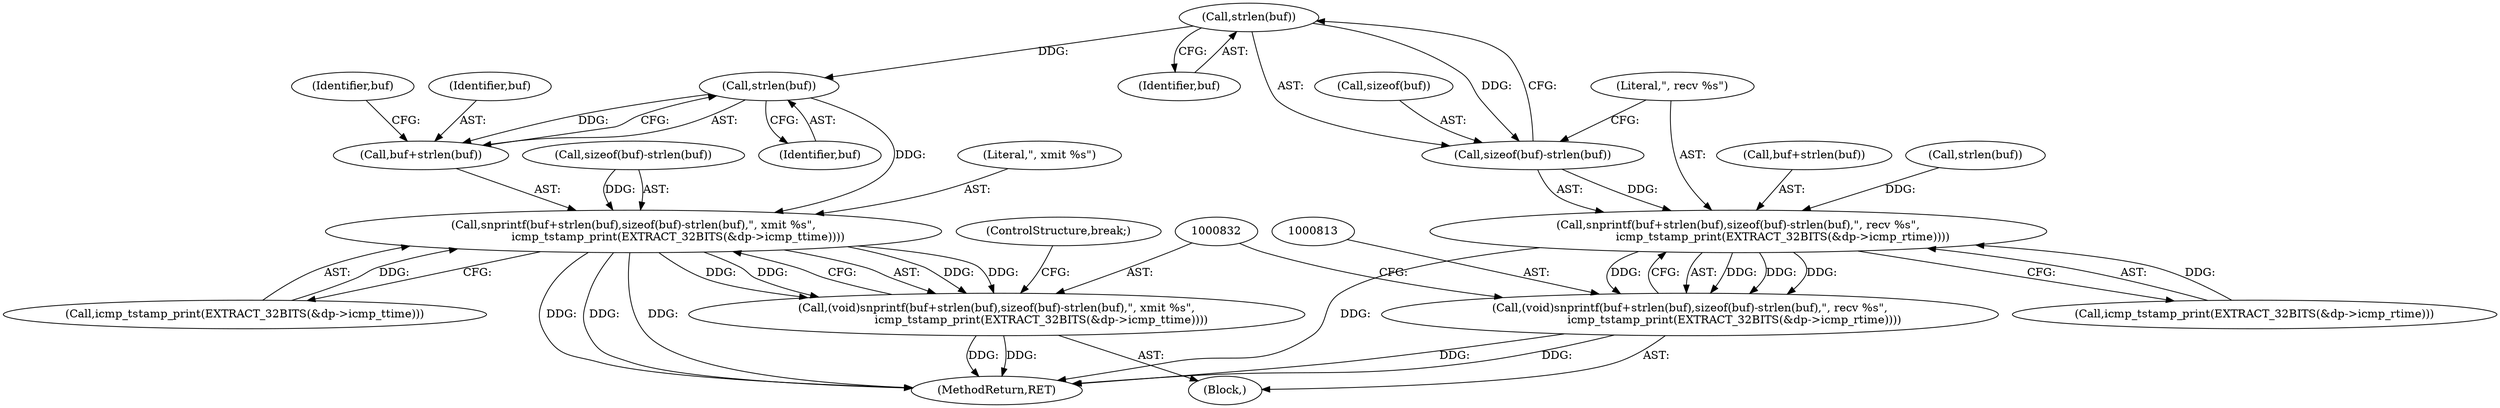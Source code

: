 digraph "0_tcpdump_8509ef02eceb2bbb479cea10fe4a7ec6395f1a8b@API" {
"1000822" [label="(Call,strlen(buf))"];
"1000819" [label="(Call,sizeof(buf)-strlen(buf))"];
"1000814" [label="(Call,snprintf(buf+strlen(buf),sizeof(buf)-strlen(buf),\", recv %s\",\n                         icmp_tstamp_print(EXTRACT_32BITS(&dp->icmp_rtime))))"];
"1000812" [label="(Call,(void)snprintf(buf+strlen(buf),sizeof(buf)-strlen(buf),\", recv %s\",\n                         icmp_tstamp_print(EXTRACT_32BITS(&dp->icmp_rtime))))"];
"1000836" [label="(Call,strlen(buf))"];
"1000833" [label="(Call,snprintf(buf+strlen(buf),sizeof(buf)-strlen(buf),\", xmit %s\",\n                         icmp_tstamp_print(EXTRACT_32BITS(&dp->icmp_ttime))))"];
"1000831" [label="(Call,(void)snprintf(buf+strlen(buf),sizeof(buf)-strlen(buf),\", xmit %s\",\n                         icmp_tstamp_print(EXTRACT_32BITS(&dp->icmp_ttime))))"];
"1000834" [label="(Call,buf+strlen(buf))"];
"1000819" [label="(Call,sizeof(buf)-strlen(buf))"];
"1000812" [label="(Call,(void)snprintf(buf+strlen(buf),sizeof(buf)-strlen(buf),\", recv %s\",\n                         icmp_tstamp_print(EXTRACT_32BITS(&dp->icmp_rtime))))"];
"1000850" [label="(ControlStructure,break;)"];
"1000824" [label="(Literal,\", recv %s\")"];
"1000825" [label="(Call,icmp_tstamp_print(EXTRACT_32BITS(&dp->icmp_rtime)))"];
"1000820" [label="(Call,sizeof(buf))"];
"1000814" [label="(Call,snprintf(buf+strlen(buf),sizeof(buf)-strlen(buf),\", recv %s\",\n                         icmp_tstamp_print(EXTRACT_32BITS(&dp->icmp_rtime))))"];
"1001265" [label="(MethodReturn,RET)"];
"1000822" [label="(Call,strlen(buf))"];
"1000840" [label="(Identifier,buf)"];
"1000834" [label="(Call,buf+strlen(buf))"];
"1000843" [label="(Literal,\", xmit %s\")"];
"1000162" [label="(Block,)"];
"1000836" [label="(Call,strlen(buf))"];
"1000835" [label="(Identifier,buf)"];
"1000838" [label="(Call,sizeof(buf)-strlen(buf))"];
"1000831" [label="(Call,(void)snprintf(buf+strlen(buf),sizeof(buf)-strlen(buf),\", xmit %s\",\n                         icmp_tstamp_print(EXTRACT_32BITS(&dp->icmp_ttime))))"];
"1000815" [label="(Call,buf+strlen(buf))"];
"1000844" [label="(Call,icmp_tstamp_print(EXTRACT_32BITS(&dp->icmp_ttime)))"];
"1000833" [label="(Call,snprintf(buf+strlen(buf),sizeof(buf)-strlen(buf),\", xmit %s\",\n                         icmp_tstamp_print(EXTRACT_32BITS(&dp->icmp_ttime))))"];
"1000823" [label="(Identifier,buf)"];
"1000817" [label="(Call,strlen(buf))"];
"1000837" [label="(Identifier,buf)"];
"1000822" -> "1000819"  [label="AST: "];
"1000822" -> "1000823"  [label="CFG: "];
"1000823" -> "1000822"  [label="AST: "];
"1000819" -> "1000822"  [label="CFG: "];
"1000822" -> "1000819"  [label="DDG: "];
"1000822" -> "1000836"  [label="DDG: "];
"1000819" -> "1000814"  [label="AST: "];
"1000820" -> "1000819"  [label="AST: "];
"1000824" -> "1000819"  [label="CFG: "];
"1000819" -> "1000814"  [label="DDG: "];
"1000814" -> "1000812"  [label="AST: "];
"1000814" -> "1000825"  [label="CFG: "];
"1000815" -> "1000814"  [label="AST: "];
"1000824" -> "1000814"  [label="AST: "];
"1000825" -> "1000814"  [label="AST: "];
"1000812" -> "1000814"  [label="CFG: "];
"1000814" -> "1001265"  [label="DDG: "];
"1000814" -> "1000812"  [label="DDG: "];
"1000814" -> "1000812"  [label="DDG: "];
"1000814" -> "1000812"  [label="DDG: "];
"1000814" -> "1000812"  [label="DDG: "];
"1000817" -> "1000814"  [label="DDG: "];
"1000825" -> "1000814"  [label="DDG: "];
"1000812" -> "1000162"  [label="AST: "];
"1000813" -> "1000812"  [label="AST: "];
"1000832" -> "1000812"  [label="CFG: "];
"1000812" -> "1001265"  [label="DDG: "];
"1000812" -> "1001265"  [label="DDG: "];
"1000836" -> "1000834"  [label="AST: "];
"1000836" -> "1000837"  [label="CFG: "];
"1000837" -> "1000836"  [label="AST: "];
"1000834" -> "1000836"  [label="CFG: "];
"1000836" -> "1000833"  [label="DDG: "];
"1000836" -> "1000834"  [label="DDG: "];
"1000833" -> "1000831"  [label="AST: "];
"1000833" -> "1000844"  [label="CFG: "];
"1000834" -> "1000833"  [label="AST: "];
"1000838" -> "1000833"  [label="AST: "];
"1000843" -> "1000833"  [label="AST: "];
"1000844" -> "1000833"  [label="AST: "];
"1000831" -> "1000833"  [label="CFG: "];
"1000833" -> "1001265"  [label="DDG: "];
"1000833" -> "1001265"  [label="DDG: "];
"1000833" -> "1001265"  [label="DDG: "];
"1000833" -> "1000831"  [label="DDG: "];
"1000833" -> "1000831"  [label="DDG: "];
"1000833" -> "1000831"  [label="DDG: "];
"1000833" -> "1000831"  [label="DDG: "];
"1000838" -> "1000833"  [label="DDG: "];
"1000844" -> "1000833"  [label="DDG: "];
"1000831" -> "1000162"  [label="AST: "];
"1000832" -> "1000831"  [label="AST: "];
"1000850" -> "1000831"  [label="CFG: "];
"1000831" -> "1001265"  [label="DDG: "];
"1000831" -> "1001265"  [label="DDG: "];
"1000835" -> "1000834"  [label="AST: "];
"1000840" -> "1000834"  [label="CFG: "];
}
